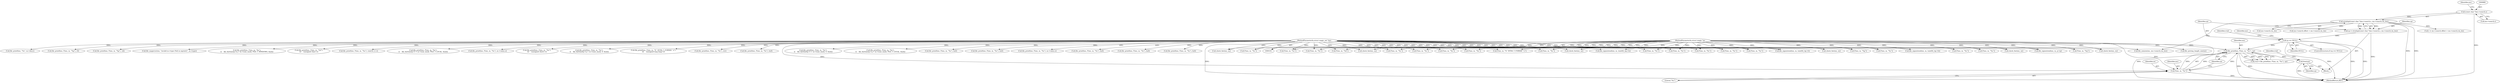 digraph "0_file_4a284c89d6ef11aca34da65da7d673050a5ea320_5@API" {
"1000915" [label="(Call,free(cp))"];
"1000908" [label="(Call,file_printf(ms, F(ms, m, \"%s\"), cp))"];
"1000910" [label="(Call,F(ms, m, \"%s\"))"];
"1000102" [label="(MethodParameterIn,struct magic_set *ms)"];
"1000103" [label="(MethodParameterIn,struct magic *m)"];
"1000892" [label="(Call,cp == NULL)"];
"1000876" [label="(Call,cp = strndup((const char *)ms->search.s, ms->search.rm_len))"];
"1000878" [label="(Call,strndup((const char *)ms->search.s, ms->search.rm_len))"];
"1000879" [label="(Call,(const char *)ms->search.s)"];
"1000897" [label="(Identifier,ms)"];
"1000250" [label="(Call,file_printf(ms, F(ms, m, \"%u\"),\n\t\t\t    (unsigned short) v))"];
"1000675" [label="(Call,file_printf(ms, F(ms, m, \"%s\"),\n\t\t    file_fmttime(p->q + m->num_mask, 0, tbuf)))"];
"1000879" [label="(Call,(const char *)ms->search.s)"];
"1000939" [label="(Call,t = ms->search.offset + ms->search.rm_len)"];
"1000836" [label="(Call,F(ms, m, \"%s\"))"];
"1000399" [label="(Call,file_printf(ms, F(ms, m, \"%\" INT64_T_FORMAT \"u\"),\n\t\t\t    (unsigned long long) v))"];
"1000540" [label="(Call,file_printf(ms, F(ms, m, \"%s\"), str))"];
"1001042" [label="(MethodReturn,RET)"];
"1000236" [label="(Call,F(ms, m, \"%s\"))"];
"1000161" [label="(Call,F(ms, m, \"%s\"))"];
"1000362" [label="(Call,check_fmt(ms, m))"];
"1000896" [label="(Call,file_oomem(ms, ms->search.rm_len))"];
"1000894" [label="(Identifier,NULL)"];
"1000234" [label="(Call,file_printf(ms, F(ms, m, \"%s\"), buf))"];
"1000605" [label="(Call,file_printf(ms, F(ms, m, \"%s\"),\n\t\t    file_fmttime(p->l + m->num_mask, 0, tbuf)))"];
"1000640" [label="(Call,file_printf(ms, F(ms, m, \"%s\"),\n\t\t    file_fmttime(p->q + m->num_mask, FILE_T_LOCAL, tbuf)))"];
"1000571" [label="(Call,F(ms, m, \"%s\"))"];
"1000892" [label="(Call,cp == NULL)"];
"1000886" [label="(Call,ms->search.rm_len)"];
"1000159" [label="(Call,file_printf(ms, F(ms, m, \"%s\"), buf))"];
"1000177" [label="(Call,F(ms, m, \"%d\"))"];
"1000834" [label="(Call,file_printf(ms, F(ms, m, \"%s\"), buf))"];
"1000607" [label="(Call,F(ms, m, \"%s\"))"];
"1000442" [label="(Call,file_printf(ms, F(ms, m, \"%s\"), m->value.s))"];
"1000888" [label="(Identifier,ms)"];
"1000909" [label="(Identifier,ms)"];
"1000913" [label="(Literal,\"%s\")"];
"1000768" [label="(Call,file_printf(ms, F(ms, m, \"%s\"), buf))"];
"1000712" [label="(Call,F(ms, m, \"%s\"))"];
"1000328" [label="(Call,F(ms, m, \"%u\"))"];
"1000911" [label="(Identifier,ms)"];
"1000280" [label="(Call,file_signextend(ms, m, (uint64_t)p->l))"];
"1000815" [label="(Call,check_fmt(ms, m))"];
"1000642" [label="(Call,F(ms, m, \"%s\"))"];
"1000383" [label="(Call,file_printf(ms, F(ms, m, \"%s\"), buf))"];
"1000906" [label="(Call,rval = file_printf(ms, F(ms, m, \"%s\"), cp))"];
"1000916" [label="(Identifier,cp)"];
"1000786" [label="(Call,F(ms, m, \"%g\"))"];
"1000914" [label="(Identifier,cp)"];
"1000877" [label="(Identifier,cp)"];
"1000310" [label="(Call,file_printf(ms, F(ms, m, \"%s\"), buf))"];
"1000138" [label="(Call,check_fmt(ms, m))"];
"1001002" [label="(Call,file_printf(ms, \"%s\", m->desc))"];
"1000919" [label="(Identifier,rval)"];
"1000876" [label="(Call,cp = strndup((const char *)ms->search.s, ms->search.rm_len))"];
"1000784" [label="(Call,file_printf(ms, F(ms, m, \"%g\"), vf))"];
"1000891" [label="(ControlStructure,if (cp == NULL))"];
"1000893" [label="(Identifier,cp)"];
"1000677" [label="(Call,F(ms, m, \"%s\"))"];
"1000252" [label="(Call,F(ms, m, \"%u\"))"];
"1000289" [label="(Call,check_fmt(ms, m))"];
"1000908" [label="(Call,file_printf(ms, F(ms, m, \"%s\"), cp))"];
"1000401" [label="(Call,F(ms, m, \"%\" INT64_T_FORMAT \"u\"))"];
"1000850" [label="(Call,file_printf(ms, F(ms, m, \"%g\"), vd))"];
"1000444" [label="(Call,F(ms, m, \"%s\"))"];
"1000915" [label="(Call,free(cp))"];
"1000129" [label="(Call,file_signextend(ms, m, (uint64_t)p->b))"];
"1000941" [label="(Call,ms->search.offset + ms->search.rm_len)"];
"1000958" [label="(Call,F(ms, m, \"%s\"))"];
"1000312" [label="(Call,F(ms, m, \"%s\"))"];
"1000852" [label="(Call,F(ms, m, \"%g\"))"];
"1000912" [label="(Identifier,m)"];
"1001029" [label="(Call,file_magerror(ms, \"invalid m->type (%d) in mprint()\", m->type))"];
"1000385" [label="(Call,F(ms, m, \"%s\"))"];
"1000749" [label="(Call,check_fmt(ms, m))"];
"1000560" [label="(Call,file_pstring_length_size(m))"];
"1000873" [label="(Block,)"];
"1000710" [label="(Call,file_printf(ms, F(ms, m, \"%s\"),\n\t\t    file_fmttime(p->q + m->num_mask, FILE_T_WINDOWS, tbuf)))"];
"1000542" [label="(Call,F(ms, m, \"%s\"))"];
"1000175" [label="(Call,file_printf(ms, F(ms, m, \"%d\"),\n\t\t\t    (unsigned char) v))"];
"1000213" [label="(Call,check_fmt(ms, m))"];
"1000326" [label="(Call,file_printf(ms, F(ms, m, \"%u\"), (uint32_t) v))"];
"1000878" [label="(Call,strndup((const char *)ms->search.s, ms->search.rm_len))"];
"1000102" [label="(MethodParameterIn,struct magic_set *ms)"];
"1000770" [label="(Call,F(ms, m, \"%s\"))"];
"1000910" [label="(Call,F(ms, m, \"%s\"))"];
"1000204" [label="(Call,file_signextend(ms, m, (uint64_t)p->h))"];
"1000355" [label="(Call,file_signextend(ms, m, p->q))"];
"1000881" [label="(Call,ms->search.s)"];
"1000569" [label="(Call,file_printf(ms, F(ms, m, \"%s\"),\n\t\t    file_fmttime(p->l + m->num_mask, FILE_T_LOCAL, tbuf)))"];
"1000907" [label="(Identifier,rval)"];
"1000103" [label="(MethodParameterIn,struct magic *m)"];
"1000956" [label="(Call,file_printf(ms, F(ms, m, \"%s\"), m->value.s))"];
"1000915" -> "1000873"  [label="AST: "];
"1000915" -> "1000916"  [label="CFG: "];
"1000916" -> "1000915"  [label="AST: "];
"1000919" -> "1000915"  [label="CFG: "];
"1000915" -> "1001042"  [label="DDG: "];
"1000908" -> "1000915"  [label="DDG: "];
"1000908" -> "1000906"  [label="AST: "];
"1000908" -> "1000914"  [label="CFG: "];
"1000909" -> "1000908"  [label="AST: "];
"1000910" -> "1000908"  [label="AST: "];
"1000914" -> "1000908"  [label="AST: "];
"1000906" -> "1000908"  [label="CFG: "];
"1000908" -> "1001042"  [label="DDG: "];
"1000908" -> "1001042"  [label="DDG: "];
"1000908" -> "1000906"  [label="DDG: "];
"1000908" -> "1000906"  [label="DDG: "];
"1000908" -> "1000906"  [label="DDG: "];
"1000910" -> "1000908"  [label="DDG: "];
"1000910" -> "1000908"  [label="DDG: "];
"1000910" -> "1000908"  [label="DDG: "];
"1000102" -> "1000908"  [label="DDG: "];
"1000892" -> "1000908"  [label="DDG: "];
"1000910" -> "1000913"  [label="CFG: "];
"1000911" -> "1000910"  [label="AST: "];
"1000912" -> "1000910"  [label="AST: "];
"1000913" -> "1000910"  [label="AST: "];
"1000914" -> "1000910"  [label="CFG: "];
"1000910" -> "1001042"  [label="DDG: "];
"1000102" -> "1000910"  [label="DDG: "];
"1000103" -> "1000910"  [label="DDG: "];
"1000102" -> "1000101"  [label="AST: "];
"1000102" -> "1001042"  [label="DDG: "];
"1000102" -> "1000129"  [label="DDG: "];
"1000102" -> "1000138"  [label="DDG: "];
"1000102" -> "1000159"  [label="DDG: "];
"1000102" -> "1000161"  [label="DDG: "];
"1000102" -> "1000175"  [label="DDG: "];
"1000102" -> "1000177"  [label="DDG: "];
"1000102" -> "1000204"  [label="DDG: "];
"1000102" -> "1000213"  [label="DDG: "];
"1000102" -> "1000234"  [label="DDG: "];
"1000102" -> "1000236"  [label="DDG: "];
"1000102" -> "1000250"  [label="DDG: "];
"1000102" -> "1000252"  [label="DDG: "];
"1000102" -> "1000280"  [label="DDG: "];
"1000102" -> "1000289"  [label="DDG: "];
"1000102" -> "1000310"  [label="DDG: "];
"1000102" -> "1000312"  [label="DDG: "];
"1000102" -> "1000326"  [label="DDG: "];
"1000102" -> "1000328"  [label="DDG: "];
"1000102" -> "1000355"  [label="DDG: "];
"1000102" -> "1000362"  [label="DDG: "];
"1000102" -> "1000383"  [label="DDG: "];
"1000102" -> "1000385"  [label="DDG: "];
"1000102" -> "1000399"  [label="DDG: "];
"1000102" -> "1000401"  [label="DDG: "];
"1000102" -> "1000442"  [label="DDG: "];
"1000102" -> "1000444"  [label="DDG: "];
"1000102" -> "1000540"  [label="DDG: "];
"1000102" -> "1000542"  [label="DDG: "];
"1000102" -> "1000569"  [label="DDG: "];
"1000102" -> "1000571"  [label="DDG: "];
"1000102" -> "1000605"  [label="DDG: "];
"1000102" -> "1000607"  [label="DDG: "];
"1000102" -> "1000640"  [label="DDG: "];
"1000102" -> "1000642"  [label="DDG: "];
"1000102" -> "1000675"  [label="DDG: "];
"1000102" -> "1000677"  [label="DDG: "];
"1000102" -> "1000710"  [label="DDG: "];
"1000102" -> "1000712"  [label="DDG: "];
"1000102" -> "1000749"  [label="DDG: "];
"1000102" -> "1000768"  [label="DDG: "];
"1000102" -> "1000770"  [label="DDG: "];
"1000102" -> "1000784"  [label="DDG: "];
"1000102" -> "1000786"  [label="DDG: "];
"1000102" -> "1000815"  [label="DDG: "];
"1000102" -> "1000834"  [label="DDG: "];
"1000102" -> "1000836"  [label="DDG: "];
"1000102" -> "1000850"  [label="DDG: "];
"1000102" -> "1000852"  [label="DDG: "];
"1000102" -> "1000896"  [label="DDG: "];
"1000102" -> "1000956"  [label="DDG: "];
"1000102" -> "1000958"  [label="DDG: "];
"1000102" -> "1001002"  [label="DDG: "];
"1000102" -> "1001029"  [label="DDG: "];
"1000103" -> "1000101"  [label="AST: "];
"1000103" -> "1001042"  [label="DDG: "];
"1000103" -> "1000129"  [label="DDG: "];
"1000103" -> "1000138"  [label="DDG: "];
"1000103" -> "1000161"  [label="DDG: "];
"1000103" -> "1000177"  [label="DDG: "];
"1000103" -> "1000204"  [label="DDG: "];
"1000103" -> "1000213"  [label="DDG: "];
"1000103" -> "1000236"  [label="DDG: "];
"1000103" -> "1000252"  [label="DDG: "];
"1000103" -> "1000280"  [label="DDG: "];
"1000103" -> "1000289"  [label="DDG: "];
"1000103" -> "1000312"  [label="DDG: "];
"1000103" -> "1000328"  [label="DDG: "];
"1000103" -> "1000355"  [label="DDG: "];
"1000103" -> "1000362"  [label="DDG: "];
"1000103" -> "1000385"  [label="DDG: "];
"1000103" -> "1000401"  [label="DDG: "];
"1000103" -> "1000444"  [label="DDG: "];
"1000103" -> "1000542"  [label="DDG: "];
"1000103" -> "1000560"  [label="DDG: "];
"1000103" -> "1000571"  [label="DDG: "];
"1000103" -> "1000607"  [label="DDG: "];
"1000103" -> "1000642"  [label="DDG: "];
"1000103" -> "1000677"  [label="DDG: "];
"1000103" -> "1000712"  [label="DDG: "];
"1000103" -> "1000749"  [label="DDG: "];
"1000103" -> "1000770"  [label="DDG: "];
"1000103" -> "1000786"  [label="DDG: "];
"1000103" -> "1000815"  [label="DDG: "];
"1000103" -> "1000836"  [label="DDG: "];
"1000103" -> "1000852"  [label="DDG: "];
"1000103" -> "1000958"  [label="DDG: "];
"1000892" -> "1000891"  [label="AST: "];
"1000892" -> "1000894"  [label="CFG: "];
"1000893" -> "1000892"  [label="AST: "];
"1000894" -> "1000892"  [label="AST: "];
"1000897" -> "1000892"  [label="CFG: "];
"1000907" -> "1000892"  [label="CFG: "];
"1000892" -> "1001042"  [label="DDG: "];
"1000892" -> "1001042"  [label="DDG: "];
"1000892" -> "1001042"  [label="DDG: "];
"1000876" -> "1000892"  [label="DDG: "];
"1000876" -> "1000873"  [label="AST: "];
"1000876" -> "1000878"  [label="CFG: "];
"1000877" -> "1000876"  [label="AST: "];
"1000878" -> "1000876"  [label="AST: "];
"1000893" -> "1000876"  [label="CFG: "];
"1000876" -> "1001042"  [label="DDG: "];
"1000878" -> "1000876"  [label="DDG: "];
"1000878" -> "1000876"  [label="DDG: "];
"1000878" -> "1000886"  [label="CFG: "];
"1000879" -> "1000878"  [label="AST: "];
"1000886" -> "1000878"  [label="AST: "];
"1000878" -> "1001042"  [label="DDG: "];
"1000878" -> "1001042"  [label="DDG: "];
"1000879" -> "1000878"  [label="DDG: "];
"1000878" -> "1000896"  [label="DDG: "];
"1000878" -> "1000939"  [label="DDG: "];
"1000878" -> "1000941"  [label="DDG: "];
"1000879" -> "1000881"  [label="CFG: "];
"1000880" -> "1000879"  [label="AST: "];
"1000881" -> "1000879"  [label="AST: "];
"1000888" -> "1000879"  [label="CFG: "];
"1000879" -> "1001042"  [label="DDG: "];
}
